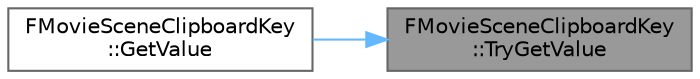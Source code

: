 digraph "FMovieSceneClipboardKey::TryGetValue"
{
 // INTERACTIVE_SVG=YES
 // LATEX_PDF_SIZE
  bgcolor="transparent";
  edge [fontname=Helvetica,fontsize=10,labelfontname=Helvetica,labelfontsize=10];
  node [fontname=Helvetica,fontsize=10,shape=box,height=0.2,width=0.4];
  rankdir="RL";
  Node1 [id="Node000001",label="FMovieSceneClipboardKey\l::TryGetValue",height=0.2,width=0.4,color="gray40", fillcolor="grey60", style="filled", fontcolor="black",tooltip="Attempt to get the value of this key as the specified type."];
  Node1 -> Node2 [id="edge1_Node000001_Node000002",dir="back",color="steelblue1",style="solid",tooltip=" "];
  Node2 [id="Node000002",label="FMovieSceneClipboardKey\l::GetValue",height=0.2,width=0.4,color="grey40", fillcolor="white", style="filled",URL="$da/de3/classFMovieSceneClipboardKey.html#aa11df5a2d77138fef9d1a0c49aee12a1",tooltip="Get the value of this key as the specified type."];
}
